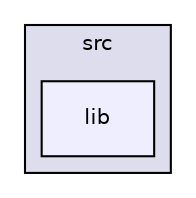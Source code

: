 digraph "/Users/njazz/Documents/puredata-ceam/pure-data/ceammc/ext/src/lib" {
  compound=true
  node [ fontsize="10", fontname="Helvetica"];
  edge [ labelfontsize="10", labelfontname="Helvetica"];
  subgraph clusterdir_959df145aad2c9e8cae1bf3cce56c4ba {
    graph [ bgcolor="#ddddee", pencolor="black", label="src" fontname="Helvetica", fontsize="10", URL="dir_959df145aad2c9e8cae1bf3cce56c4ba.html"]
  dir_1ffd6726e42ca07f6a77e9c93350f189 [shape=box, label="lib", style="filled", fillcolor="#eeeeff", pencolor="black", URL="dir_1ffd6726e42ca07f6a77e9c93350f189.html"];
  }
}
